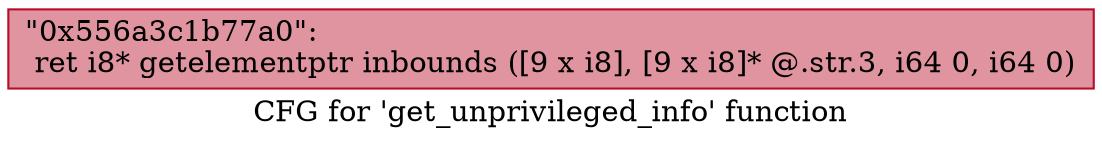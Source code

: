 digraph "CFG for 'get_unprivileged_info' function" {
	label="CFG for 'get_unprivileged_info' function";

	Node0x556a3c1b77a0 [shape=record,color="#b70d28ff", style=filled, fillcolor="#b70d2870",label="{\"0x556a3c1b77a0\":\l  ret i8* getelementptr inbounds ([9 x i8], [9 x i8]* @.str.3, i64 0, i64 0)\l}"];
}
